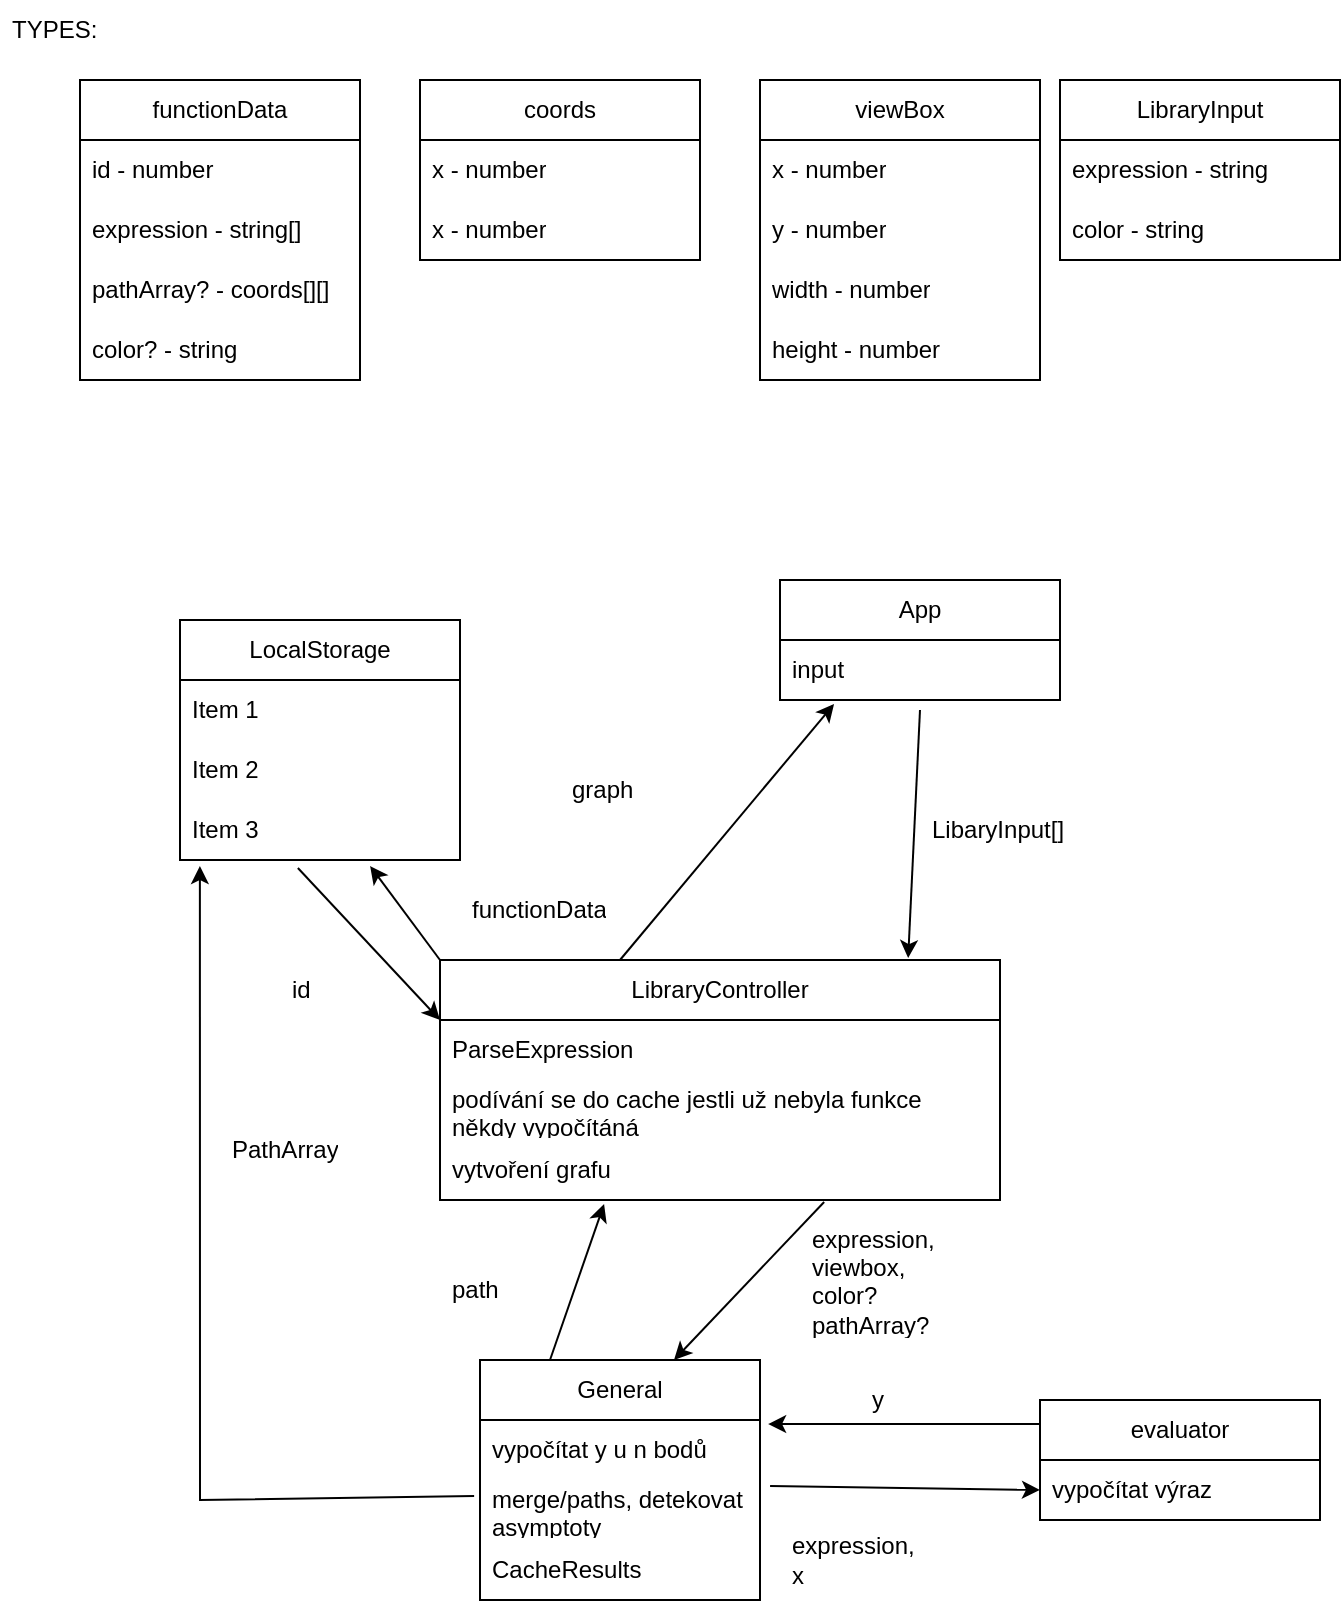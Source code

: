 <mxfile version="26.0.12">
  <diagram name="Stránka-1" id="pq7LEjHFt11b8RmFfDGI">
    <mxGraphModel dx="1434" dy="900" grid="1" gridSize="10" guides="1" tooltips="1" connect="1" arrows="1" fold="1" page="1" pageScale="1" pageWidth="827" pageHeight="1169" math="0" shadow="0">
      <root>
        <mxCell id="0" />
        <mxCell id="1" parent="0" />
        <mxCell id="CWI6uMccu7SKy6ce78x4-1" value="LibraryController" style="swimlane;fontStyle=0;childLayout=stackLayout;horizontal=1;startSize=30;horizontalStack=0;resizeParent=1;resizeParentMax=0;resizeLast=0;collapsible=1;marginBottom=0;whiteSpace=wrap;html=1;" vertex="1" parent="1">
          <mxGeometry x="300" y="490" width="280" height="120" as="geometry" />
        </mxCell>
        <mxCell id="CWI6uMccu7SKy6ce78x4-2" value="ParseExpression" style="text;strokeColor=none;fillColor=none;align=left;verticalAlign=middle;spacingLeft=4;spacingRight=4;overflow=hidden;points=[[0,0.5],[1,0.5]];portConstraint=eastwest;rotatable=0;whiteSpace=wrap;html=1;" vertex="1" parent="CWI6uMccu7SKy6ce78x4-1">
          <mxGeometry y="30" width="280" height="30" as="geometry" />
        </mxCell>
        <mxCell id="CWI6uMccu7SKy6ce78x4-3" value="podívání se do cache jestli už nebyla funkce někdy vypočítáná" style="text;strokeColor=none;fillColor=none;align=left;verticalAlign=middle;spacingLeft=4;spacingRight=4;overflow=hidden;points=[[0,0.5],[1,0.5]];portConstraint=eastwest;rotatable=0;whiteSpace=wrap;html=1;" vertex="1" parent="CWI6uMccu7SKy6ce78x4-1">
          <mxGeometry y="60" width="280" height="30" as="geometry" />
        </mxCell>
        <mxCell id="CWI6uMccu7SKy6ce78x4-4" value="vytvoření grafu" style="text;strokeColor=none;fillColor=none;align=left;verticalAlign=middle;spacingLeft=4;spacingRight=4;overflow=hidden;points=[[0,0.5],[1,0.5]];portConstraint=eastwest;rotatable=0;whiteSpace=wrap;html=1;" vertex="1" parent="CWI6uMccu7SKy6ce78x4-1">
          <mxGeometry y="90" width="280" height="30" as="geometry" />
        </mxCell>
        <mxCell id="CWI6uMccu7SKy6ce78x4-5" value="App" style="swimlane;fontStyle=0;childLayout=stackLayout;horizontal=1;startSize=30;horizontalStack=0;resizeParent=1;resizeParentMax=0;resizeLast=0;collapsible=1;marginBottom=0;whiteSpace=wrap;html=1;" vertex="1" parent="1">
          <mxGeometry x="470" y="300" width="140" height="60" as="geometry" />
        </mxCell>
        <mxCell id="CWI6uMccu7SKy6ce78x4-6" value="input" style="text;strokeColor=none;fillColor=none;align=left;verticalAlign=middle;spacingLeft=4;spacingRight=4;overflow=hidden;points=[[0,0.5],[1,0.5]];portConstraint=eastwest;rotatable=0;whiteSpace=wrap;html=1;" vertex="1" parent="CWI6uMccu7SKy6ce78x4-5">
          <mxGeometry y="30" width="140" height="30" as="geometry" />
        </mxCell>
        <mxCell id="CWI6uMccu7SKy6ce78x4-9" value="LocalStorage" style="swimlane;fontStyle=0;childLayout=stackLayout;horizontal=1;startSize=30;horizontalStack=0;resizeParent=1;resizeParentMax=0;resizeLast=0;collapsible=1;marginBottom=0;whiteSpace=wrap;html=1;" vertex="1" parent="1">
          <mxGeometry x="170" y="320" width="140" height="120" as="geometry" />
        </mxCell>
        <mxCell id="CWI6uMccu7SKy6ce78x4-10" value="Item 1" style="text;strokeColor=none;fillColor=none;align=left;verticalAlign=middle;spacingLeft=4;spacingRight=4;overflow=hidden;points=[[0,0.5],[1,0.5]];portConstraint=eastwest;rotatable=0;whiteSpace=wrap;html=1;" vertex="1" parent="CWI6uMccu7SKy6ce78x4-9">
          <mxGeometry y="30" width="140" height="30" as="geometry" />
        </mxCell>
        <mxCell id="CWI6uMccu7SKy6ce78x4-11" value="Item 2" style="text;strokeColor=none;fillColor=none;align=left;verticalAlign=middle;spacingLeft=4;spacingRight=4;overflow=hidden;points=[[0,0.5],[1,0.5]];portConstraint=eastwest;rotatable=0;whiteSpace=wrap;html=1;" vertex="1" parent="CWI6uMccu7SKy6ce78x4-9">
          <mxGeometry y="60" width="140" height="30" as="geometry" />
        </mxCell>
        <mxCell id="CWI6uMccu7SKy6ce78x4-12" value="Item 3" style="text;strokeColor=none;fillColor=none;align=left;verticalAlign=middle;spacingLeft=4;spacingRight=4;overflow=hidden;points=[[0,0.5],[1,0.5]];portConstraint=eastwest;rotatable=0;whiteSpace=wrap;html=1;" vertex="1" parent="CWI6uMccu7SKy6ce78x4-9">
          <mxGeometry y="90" width="140" height="30" as="geometry" />
        </mxCell>
        <mxCell id="CWI6uMccu7SKy6ce78x4-13" value="General" style="swimlane;fontStyle=0;childLayout=stackLayout;horizontal=1;startSize=30;horizontalStack=0;resizeParent=1;resizeParentMax=0;resizeLast=0;collapsible=1;marginBottom=0;whiteSpace=wrap;html=1;" vertex="1" parent="1">
          <mxGeometry x="320" y="690" width="140" height="120" as="geometry" />
        </mxCell>
        <mxCell id="CWI6uMccu7SKy6ce78x4-14" value="vypočítat y u n bodů" style="text;strokeColor=none;fillColor=none;align=left;verticalAlign=middle;spacingLeft=4;spacingRight=4;overflow=hidden;points=[[0,0.5],[1,0.5]];portConstraint=eastwest;rotatable=0;whiteSpace=wrap;html=1;" vertex="1" parent="CWI6uMccu7SKy6ce78x4-13">
          <mxGeometry y="30" width="140" height="30" as="geometry" />
        </mxCell>
        <mxCell id="CWI6uMccu7SKy6ce78x4-15" value="merge/paths, detekovat asymptoty" style="text;strokeColor=none;fillColor=none;align=left;verticalAlign=middle;spacingLeft=4;spacingRight=4;overflow=hidden;points=[[0,0.5],[1,0.5]];portConstraint=eastwest;rotatable=0;whiteSpace=wrap;html=1;" vertex="1" parent="CWI6uMccu7SKy6ce78x4-13">
          <mxGeometry y="60" width="140" height="30" as="geometry" />
        </mxCell>
        <mxCell id="CWI6uMccu7SKy6ce78x4-16" value="CacheResults" style="text;strokeColor=none;fillColor=none;align=left;verticalAlign=middle;spacingLeft=4;spacingRight=4;overflow=hidden;points=[[0,0.5],[1,0.5]];portConstraint=eastwest;rotatable=0;whiteSpace=wrap;html=1;" vertex="1" parent="CWI6uMccu7SKy6ce78x4-13">
          <mxGeometry y="90" width="140" height="30" as="geometry" />
        </mxCell>
        <mxCell id="CWI6uMccu7SKy6ce78x4-17" value="evaluator" style="swimlane;fontStyle=0;childLayout=stackLayout;horizontal=1;startSize=30;horizontalStack=0;resizeParent=1;resizeParentMax=0;resizeLast=0;collapsible=1;marginBottom=0;whiteSpace=wrap;html=1;" vertex="1" parent="1">
          <mxGeometry x="600" y="710" width="140" height="60" as="geometry" />
        </mxCell>
        <mxCell id="CWI6uMccu7SKy6ce78x4-18" value="vypočítat výraz" style="text;strokeColor=none;fillColor=none;align=left;verticalAlign=middle;spacingLeft=4;spacingRight=4;overflow=hidden;points=[[0,0.5],[1,0.5]];portConstraint=eastwest;rotatable=0;whiteSpace=wrap;html=1;" vertex="1" parent="CWI6uMccu7SKy6ce78x4-17">
          <mxGeometry y="30" width="140" height="30" as="geometry" />
        </mxCell>
        <mxCell id="CWI6uMccu7SKy6ce78x4-21" value="functionData" style="swimlane;fontStyle=0;childLayout=stackLayout;horizontal=1;startSize=30;horizontalStack=0;resizeParent=1;resizeParentMax=0;resizeLast=0;collapsible=1;marginBottom=0;whiteSpace=wrap;html=1;" vertex="1" parent="1">
          <mxGeometry x="120" y="50" width="140" height="150" as="geometry" />
        </mxCell>
        <mxCell id="CWI6uMccu7SKy6ce78x4-22" value="id - number" style="text;strokeColor=none;fillColor=none;align=left;verticalAlign=middle;spacingLeft=4;spacingRight=4;overflow=hidden;points=[[0,0.5],[1,0.5]];portConstraint=eastwest;rotatable=0;whiteSpace=wrap;html=1;" vertex="1" parent="CWI6uMccu7SKy6ce78x4-21">
          <mxGeometry y="30" width="140" height="30" as="geometry" />
        </mxCell>
        <mxCell id="CWI6uMccu7SKy6ce78x4-23" value="expression - string[]" style="text;strokeColor=none;fillColor=none;align=left;verticalAlign=middle;spacingLeft=4;spacingRight=4;overflow=hidden;points=[[0,0.5],[1,0.5]];portConstraint=eastwest;rotatable=0;whiteSpace=wrap;html=1;" vertex="1" parent="CWI6uMccu7SKy6ce78x4-21">
          <mxGeometry y="60" width="140" height="30" as="geometry" />
        </mxCell>
        <mxCell id="CWI6uMccu7SKy6ce78x4-24" value="pathArray? - coords[][]" style="text;strokeColor=none;fillColor=none;align=left;verticalAlign=middle;spacingLeft=4;spacingRight=4;overflow=hidden;points=[[0,0.5],[1,0.5]];portConstraint=eastwest;rotatable=0;whiteSpace=wrap;html=1;" vertex="1" parent="CWI6uMccu7SKy6ce78x4-21">
          <mxGeometry y="90" width="140" height="30" as="geometry" />
        </mxCell>
        <mxCell id="CWI6uMccu7SKy6ce78x4-51" value="color? - string" style="text;strokeColor=none;fillColor=none;align=left;verticalAlign=middle;spacingLeft=4;spacingRight=4;overflow=hidden;points=[[0,0.5],[1,0.5]];portConstraint=eastwest;rotatable=0;whiteSpace=wrap;html=1;" vertex="1" parent="CWI6uMccu7SKy6ce78x4-21">
          <mxGeometry y="120" width="140" height="30" as="geometry" />
        </mxCell>
        <mxCell id="CWI6uMccu7SKy6ce78x4-25" value="coords" style="swimlane;fontStyle=0;childLayout=stackLayout;horizontal=1;startSize=30;horizontalStack=0;resizeParent=1;resizeParentMax=0;resizeLast=0;collapsible=1;marginBottom=0;whiteSpace=wrap;html=1;" vertex="1" parent="1">
          <mxGeometry x="290" y="50" width="140" height="90" as="geometry" />
        </mxCell>
        <mxCell id="CWI6uMccu7SKy6ce78x4-26" value="x - number" style="text;strokeColor=none;fillColor=none;align=left;verticalAlign=middle;spacingLeft=4;spacingRight=4;overflow=hidden;points=[[0,0.5],[1,0.5]];portConstraint=eastwest;rotatable=0;whiteSpace=wrap;html=1;" vertex="1" parent="CWI6uMccu7SKy6ce78x4-25">
          <mxGeometry y="30" width="140" height="30" as="geometry" />
        </mxCell>
        <mxCell id="CWI6uMccu7SKy6ce78x4-27" value="x - number" style="text;strokeColor=none;fillColor=none;align=left;verticalAlign=middle;spacingLeft=4;spacingRight=4;overflow=hidden;points=[[0,0.5],[1,0.5]];portConstraint=eastwest;rotatable=0;whiteSpace=wrap;html=1;" vertex="1" parent="CWI6uMccu7SKy6ce78x4-25">
          <mxGeometry y="60" width="140" height="30" as="geometry" />
        </mxCell>
        <mxCell id="CWI6uMccu7SKy6ce78x4-29" value="viewBox" style="swimlane;fontStyle=0;childLayout=stackLayout;horizontal=1;startSize=30;horizontalStack=0;resizeParent=1;resizeParentMax=0;resizeLast=0;collapsible=1;marginBottom=0;whiteSpace=wrap;html=1;" vertex="1" parent="1">
          <mxGeometry x="460" y="50" width="140" height="150" as="geometry" />
        </mxCell>
        <mxCell id="CWI6uMccu7SKy6ce78x4-30" value="x - number" style="text;strokeColor=none;fillColor=none;align=left;verticalAlign=middle;spacingLeft=4;spacingRight=4;overflow=hidden;points=[[0,0.5],[1,0.5]];portConstraint=eastwest;rotatable=0;whiteSpace=wrap;html=1;" vertex="1" parent="CWI6uMccu7SKy6ce78x4-29">
          <mxGeometry y="30" width="140" height="30" as="geometry" />
        </mxCell>
        <mxCell id="CWI6uMccu7SKy6ce78x4-31" value="y - number" style="text;strokeColor=none;fillColor=none;align=left;verticalAlign=middle;spacingLeft=4;spacingRight=4;overflow=hidden;points=[[0,0.5],[1,0.5]];portConstraint=eastwest;rotatable=0;whiteSpace=wrap;html=1;" vertex="1" parent="CWI6uMccu7SKy6ce78x4-29">
          <mxGeometry y="60" width="140" height="30" as="geometry" />
        </mxCell>
        <mxCell id="CWI6uMccu7SKy6ce78x4-32" value="width - number" style="text;strokeColor=none;fillColor=none;align=left;verticalAlign=middle;spacingLeft=4;spacingRight=4;overflow=hidden;points=[[0,0.5],[1,0.5]];portConstraint=eastwest;rotatable=0;whiteSpace=wrap;html=1;" vertex="1" parent="CWI6uMccu7SKy6ce78x4-29">
          <mxGeometry y="90" width="140" height="30" as="geometry" />
        </mxCell>
        <mxCell id="CWI6uMccu7SKy6ce78x4-37" value="height - number" style="text;strokeColor=none;fillColor=none;align=left;verticalAlign=middle;spacingLeft=4;spacingRight=4;overflow=hidden;points=[[0,0.5],[1,0.5]];portConstraint=eastwest;rotatable=0;whiteSpace=wrap;html=1;" vertex="1" parent="CWI6uMccu7SKy6ce78x4-29">
          <mxGeometry y="120" width="140" height="30" as="geometry" />
        </mxCell>
        <mxCell id="CWI6uMccu7SKy6ce78x4-33" value="LibraryInput" style="swimlane;fontStyle=0;childLayout=stackLayout;horizontal=1;startSize=30;horizontalStack=0;resizeParent=1;resizeParentMax=0;resizeLast=0;collapsible=1;marginBottom=0;whiteSpace=wrap;html=1;" vertex="1" parent="1">
          <mxGeometry x="610" y="50" width="140" height="90" as="geometry" />
        </mxCell>
        <mxCell id="CWI6uMccu7SKy6ce78x4-34" value="expression - string" style="text;strokeColor=none;fillColor=none;align=left;verticalAlign=middle;spacingLeft=4;spacingRight=4;overflow=hidden;points=[[0,0.5],[1,0.5]];portConstraint=eastwest;rotatable=0;whiteSpace=wrap;html=1;" vertex="1" parent="CWI6uMccu7SKy6ce78x4-33">
          <mxGeometry y="30" width="140" height="30" as="geometry" />
        </mxCell>
        <mxCell id="CWI6uMccu7SKy6ce78x4-35" value="color - string" style="text;strokeColor=none;fillColor=none;align=left;verticalAlign=middle;spacingLeft=4;spacingRight=4;overflow=hidden;points=[[0,0.5],[1,0.5]];portConstraint=eastwest;rotatable=0;whiteSpace=wrap;html=1;" vertex="1" parent="CWI6uMccu7SKy6ce78x4-33">
          <mxGeometry y="60" width="140" height="30" as="geometry" />
        </mxCell>
        <mxCell id="CWI6uMccu7SKy6ce78x4-38" value="" style="endArrow=classic;html=1;rounded=0;entryX=0.193;entryY=1.067;entryDx=0;entryDy=0;entryPerimeter=0;" edge="1" parent="1" target="CWI6uMccu7SKy6ce78x4-6">
          <mxGeometry width="50" height="50" relative="1" as="geometry">
            <mxPoint x="390" y="490" as="sourcePoint" />
            <mxPoint x="440" y="440" as="targetPoint" />
          </mxGeometry>
        </mxCell>
        <mxCell id="CWI6uMccu7SKy6ce78x4-39" value="" style="endArrow=classic;html=1;rounded=0;entryX=0.836;entryY=-0.008;entryDx=0;entryDy=0;entryPerimeter=0;exitX=0.5;exitY=1.167;exitDx=0;exitDy=0;exitPerimeter=0;" edge="1" parent="1" source="CWI6uMccu7SKy6ce78x4-6" target="CWI6uMccu7SKy6ce78x4-1">
          <mxGeometry width="50" height="50" relative="1" as="geometry">
            <mxPoint x="520" y="370" as="sourcePoint" />
            <mxPoint x="537" y="360" as="targetPoint" />
          </mxGeometry>
        </mxCell>
        <mxCell id="CWI6uMccu7SKy6ce78x4-40" value="" style="endArrow=classic;html=1;rounded=0;entryX=0.693;entryY=0;entryDx=0;entryDy=0;entryPerimeter=0;exitX=0.686;exitY=1.033;exitDx=0;exitDy=0;exitPerimeter=0;" edge="1" parent="1" source="CWI6uMccu7SKy6ce78x4-4" target="CWI6uMccu7SKy6ce78x4-13">
          <mxGeometry width="50" height="50" relative="1" as="geometry">
            <mxPoint x="510" y="588" as="sourcePoint" />
            <mxPoint x="632" y="460" as="targetPoint" />
          </mxGeometry>
        </mxCell>
        <mxCell id="CWI6uMccu7SKy6ce78x4-41" value="" style="endArrow=classic;html=1;rounded=0;entryX=0;entryY=0.5;entryDx=0;entryDy=0;exitX=1.036;exitY=0.1;exitDx=0;exitDy=0;exitPerimeter=0;" edge="1" parent="1" source="CWI6uMccu7SKy6ce78x4-15" target="CWI6uMccu7SKy6ce78x4-18">
          <mxGeometry width="50" height="50" relative="1" as="geometry">
            <mxPoint x="500" y="750" as="sourcePoint" />
            <mxPoint x="580" y="755" as="targetPoint" />
          </mxGeometry>
        </mxCell>
        <mxCell id="CWI6uMccu7SKy6ce78x4-42" value="" style="endArrow=classic;html=1;rounded=0;entryX=0.679;entryY=1.1;entryDx=0;entryDy=0;exitX=0;exitY=0;exitDx=0;exitDy=0;entryPerimeter=0;" edge="1" parent="1" source="CWI6uMccu7SKy6ce78x4-1" target="CWI6uMccu7SKy6ce78x4-12">
          <mxGeometry width="50" height="50" relative="1" as="geometry">
            <mxPoint x="170" y="540" as="sourcePoint" />
            <mxPoint x="285" y="542" as="targetPoint" />
          </mxGeometry>
        </mxCell>
        <mxCell id="CWI6uMccu7SKy6ce78x4-43" value="" style="endArrow=classic;html=1;rounded=0;entryX=0.293;entryY=1.067;entryDx=0;entryDy=0;exitX=0.25;exitY=0;exitDx=0;exitDy=0;entryPerimeter=0;" edge="1" parent="1" source="CWI6uMccu7SKy6ce78x4-13" target="CWI6uMccu7SKy6ce78x4-4">
          <mxGeometry width="50" height="50" relative="1" as="geometry">
            <mxPoint x="320" y="667" as="sourcePoint" />
            <mxPoint x="265" y="620" as="targetPoint" />
          </mxGeometry>
        </mxCell>
        <mxCell id="CWI6uMccu7SKy6ce78x4-44" value="" style="endArrow=classic;html=1;rounded=0;entryX=0;entryY=0;entryDx=0;entryDy=0;exitX=0.421;exitY=1.133;exitDx=0;exitDy=0;entryPerimeter=0;exitPerimeter=0;" edge="1" parent="1" source="CWI6uMccu7SKy6ce78x4-12" target="CWI6uMccu7SKy6ce78x4-2">
          <mxGeometry width="50" height="50" relative="1" as="geometry">
            <mxPoint x="365" y="700" as="sourcePoint" />
            <mxPoint x="371" y="622" as="targetPoint" />
          </mxGeometry>
        </mxCell>
        <mxCell id="CWI6uMccu7SKy6ce78x4-45" value="" style="endArrow=classic;html=1;rounded=0;entryX=1.029;entryY=0.067;entryDx=0;entryDy=0;entryPerimeter=0;" edge="1" parent="1" target="CWI6uMccu7SKy6ce78x4-14">
          <mxGeometry width="50" height="50" relative="1" as="geometry">
            <mxPoint x="600" y="722" as="sourcePoint" />
            <mxPoint x="330" y="530" as="targetPoint" />
          </mxGeometry>
        </mxCell>
        <mxCell id="CWI6uMccu7SKy6ce78x4-47" value="TYPES:" style="text;strokeColor=none;fillColor=none;align=left;verticalAlign=middle;spacingLeft=4;spacingRight=4;overflow=hidden;points=[[0,0.5],[1,0.5]];portConstraint=eastwest;rotatable=0;whiteSpace=wrap;html=1;" vertex="1" parent="1">
          <mxGeometry x="80" y="10" width="80" height="30" as="geometry" />
        </mxCell>
        <mxCell id="CWI6uMccu7SKy6ce78x4-48" value="LibaryInput[]" style="text;strokeColor=none;fillColor=none;align=left;verticalAlign=middle;spacingLeft=4;spacingRight=4;overflow=hidden;points=[[0,0.5],[1,0.5]];portConstraint=eastwest;rotatable=0;whiteSpace=wrap;html=1;" vertex="1" parent="1">
          <mxGeometry x="540" y="410" width="80" height="30" as="geometry" />
        </mxCell>
        <mxCell id="CWI6uMccu7SKy6ce78x4-49" value="graph" style="text;strokeColor=none;fillColor=none;align=left;verticalAlign=middle;spacingLeft=4;spacingRight=4;overflow=hidden;points=[[0,0.5],[1,0.5]];portConstraint=eastwest;rotatable=0;whiteSpace=wrap;html=1;" vertex="1" parent="1">
          <mxGeometry x="360" y="390" width="80" height="30" as="geometry" />
        </mxCell>
        <mxCell id="CWI6uMccu7SKy6ce78x4-50" value="expression, viewbox, color?&lt;br&gt;pathArray?" style="text;strokeColor=none;fillColor=none;align=left;verticalAlign=middle;spacingLeft=4;spacingRight=4;overflow=hidden;points=[[0,0.5],[1,0.5]];portConstraint=eastwest;rotatable=0;whiteSpace=wrap;html=1;" vertex="1" parent="1">
          <mxGeometry x="480" y="620" width="80" height="60" as="geometry" />
        </mxCell>
        <mxCell id="CWI6uMccu7SKy6ce78x4-52" value="path" style="text;strokeColor=none;fillColor=none;align=left;verticalAlign=middle;spacingLeft=4;spacingRight=4;overflow=hidden;points=[[0,0.5],[1,0.5]];portConstraint=eastwest;rotatable=0;whiteSpace=wrap;html=1;" vertex="1" parent="1">
          <mxGeometry x="300" y="640" width="40" height="30" as="geometry" />
        </mxCell>
        <mxCell id="CWI6uMccu7SKy6ce78x4-53" value="expression, x" style="text;strokeColor=none;fillColor=none;align=left;verticalAlign=middle;spacingLeft=4;spacingRight=4;overflow=hidden;points=[[0,0.5],[1,0.5]];portConstraint=eastwest;rotatable=0;whiteSpace=wrap;html=1;" vertex="1" parent="1">
          <mxGeometry x="470" y="770" width="80" height="40" as="geometry" />
        </mxCell>
        <mxCell id="CWI6uMccu7SKy6ce78x4-54" value="y" style="text;strokeColor=none;fillColor=none;align=left;verticalAlign=middle;spacingLeft=4;spacingRight=4;overflow=hidden;points=[[0,0.5],[1,0.5]];portConstraint=eastwest;rotatable=0;whiteSpace=wrap;html=1;" vertex="1" parent="1">
          <mxGeometry x="510" y="690" width="80" height="40" as="geometry" />
        </mxCell>
        <mxCell id="CWI6uMccu7SKy6ce78x4-55" value="" style="endArrow=classic;html=1;rounded=0;entryX=0.071;entryY=1.1;entryDx=0;entryDy=0;entryPerimeter=0;exitX=-0.021;exitY=0.267;exitDx=0;exitDy=0;exitPerimeter=0;" edge="1" parent="1" source="CWI6uMccu7SKy6ce78x4-15" target="CWI6uMccu7SKy6ce78x4-12">
          <mxGeometry width="50" height="50" relative="1" as="geometry">
            <mxPoint x="180" y="810" as="sourcePoint" />
            <mxPoint x="230" y="760" as="targetPoint" />
            <Array as="points">
              <mxPoint x="180" y="760" />
            </Array>
          </mxGeometry>
        </mxCell>
        <mxCell id="CWI6uMccu7SKy6ce78x4-56" value="PathArray" style="text;strokeColor=none;fillColor=none;align=left;verticalAlign=middle;spacingLeft=4;spacingRight=4;overflow=hidden;points=[[0,0.5],[1,0.5]];portConstraint=eastwest;rotatable=0;whiteSpace=wrap;html=1;" vertex="1" parent="1">
          <mxGeometry x="190" y="570" width="80" height="30" as="geometry" />
        </mxCell>
        <mxCell id="CWI6uMccu7SKy6ce78x4-57" value="id" style="text;strokeColor=none;fillColor=none;align=left;verticalAlign=middle;spacingLeft=4;spacingRight=4;overflow=hidden;points=[[0,0.5],[1,0.5]];portConstraint=eastwest;rotatable=0;whiteSpace=wrap;html=1;" vertex="1" parent="1">
          <mxGeometry x="220" y="490" width="80" height="30" as="geometry" />
        </mxCell>
        <mxCell id="CWI6uMccu7SKy6ce78x4-58" value="functionData" style="text;strokeColor=none;fillColor=none;align=left;verticalAlign=middle;spacingLeft=4;spacingRight=4;overflow=hidden;points=[[0,0.5],[1,0.5]];portConstraint=eastwest;rotatable=0;whiteSpace=wrap;html=1;" vertex="1" parent="1">
          <mxGeometry x="310" y="450" width="80" height="30" as="geometry" />
        </mxCell>
      </root>
    </mxGraphModel>
  </diagram>
</mxfile>
